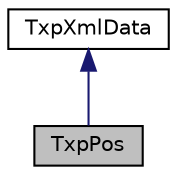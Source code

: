 digraph "TxpPos"
{
  edge [fontname="Helvetica",fontsize="10",labelfontname="Helvetica",labelfontsize="10"];
  node [fontname="Helvetica",fontsize="10",shape=record];
  Node0 [label="TxpPos",height=0.2,width=0.4,color="black", fillcolor="grey75", style="filled", fontcolor="black"];
  Node1 -> Node0 [dir="back",color="midnightblue",fontsize="10",style="solid",fontname="Helvetica"];
  Node1 [label="TxpXmlData",height=0.2,width=0.4,color="black", fillcolor="white", style="filled",URL="$classkaldi_1_1TxpXmlData.html",tooltip="Base class for all objects which require voice data. "];
}
